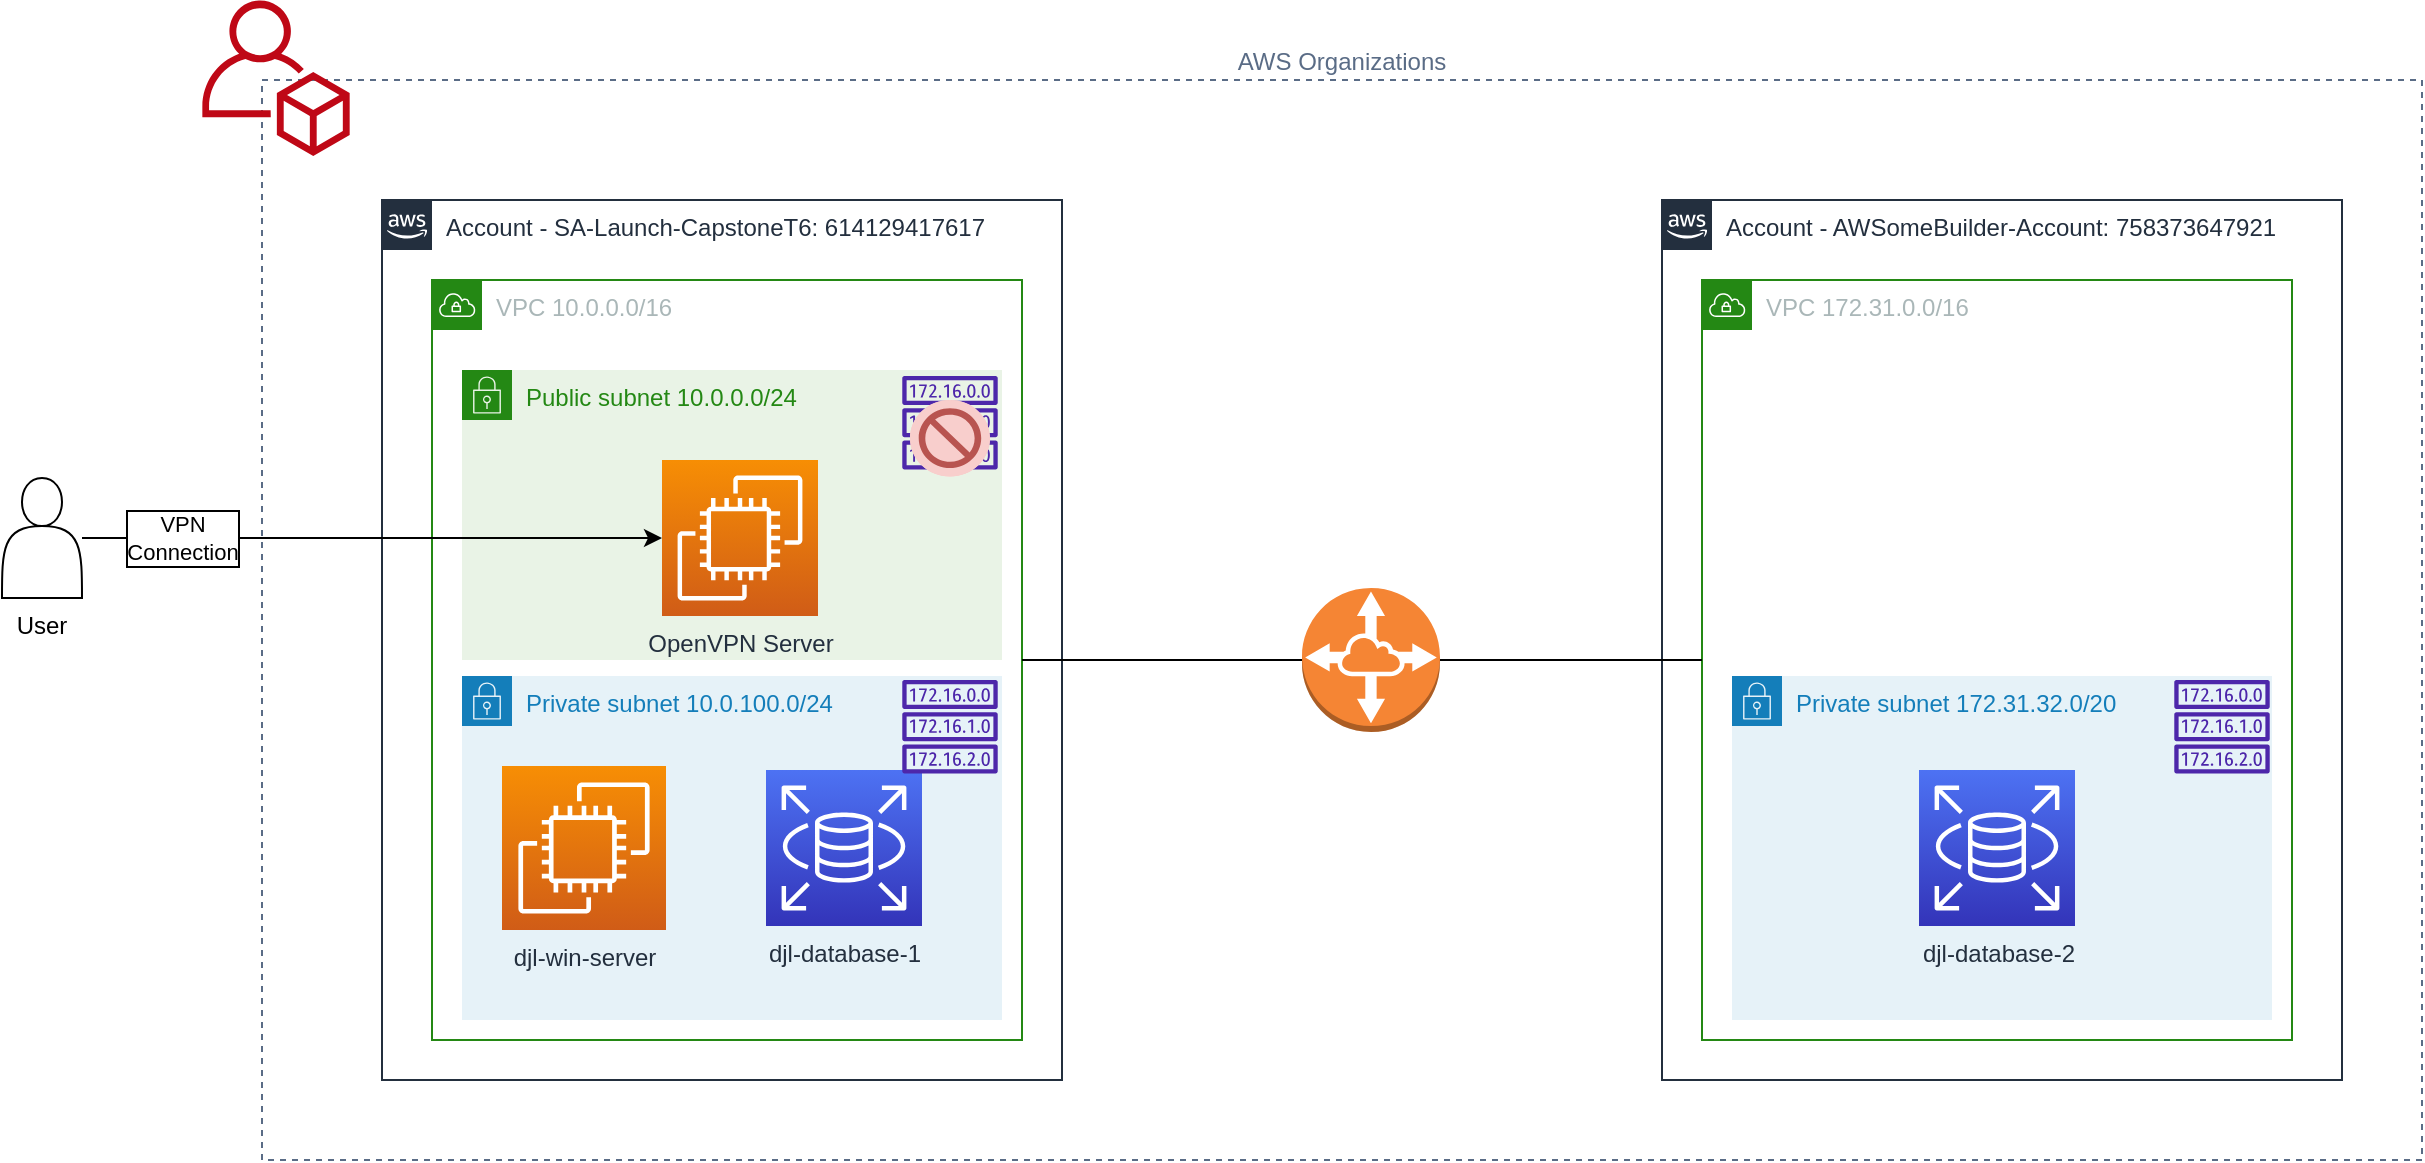 <mxfile version="15.8.4" type="device"><diagram id="HoGg-M0mrQPxQ2xP0lUq" name="Page-1"><mxGraphModel dx="1180" dy="693" grid="1" gridSize="10" guides="1" tooltips="1" connect="1" arrows="1" fold="1" page="1" pageScale="1" pageWidth="1100" pageHeight="850" math="0" shadow="0"><root><mxCell id="0"/><mxCell id="1" value="Default Setup" style="" parent="0"/><mxCell id="Q4yhwz1yyl8pQhlgPU-p-17" value="AWS Organizations" style="fillColor=none;strokeColor=#5A6C86;dashed=1;verticalAlign=bottom;fontStyle=0;fontColor=#5A6C86;labelPosition=center;verticalLabelPosition=top;align=center;" vertex="1" parent="1"><mxGeometry x="220" y="90" width="1080" height="540" as="geometry"/></mxCell><mxCell id="Q4yhwz1yyl8pQhlgPU-p-15" value="Account - AWSomeBuilder-Account: 758373647921" style="points=[[0,0],[0.25,0],[0.5,0],[0.75,0],[1,0],[1,0.25],[1,0.5],[1,0.75],[1,1],[0.75,1],[0.5,1],[0.25,1],[0,1],[0,0.75],[0,0.5],[0,0.25]];outlineConnect=0;gradientColor=none;html=1;whiteSpace=wrap;fontSize=12;fontStyle=0;shape=mxgraph.aws4.group;grIcon=mxgraph.aws4.group_aws_cloud_alt;strokeColor=#232F3E;fillColor=none;verticalAlign=top;align=left;spacingLeft=30;fontColor=#232F3E;dashed=0;" vertex="1" parent="1"><mxGeometry x="920" y="150" width="340" height="440" as="geometry"/></mxCell><mxCell id="Q4yhwz1yyl8pQhlgPU-p-14" value="Account - SA-Launch-CapstoneT6: 614129417617" style="points=[[0,0],[0.25,0],[0.5,0],[0.75,0],[1,0],[1,0.25],[1,0.5],[1,0.75],[1,1],[0.75,1],[0.5,1],[0.25,1],[0,1],[0,0.75],[0,0.5],[0,0.25]];outlineConnect=0;gradientColor=none;html=1;whiteSpace=wrap;fontSize=12;fontStyle=0;shape=mxgraph.aws4.group;grIcon=mxgraph.aws4.group_aws_cloud_alt;strokeColor=#232F3E;fillColor=none;verticalAlign=top;align=left;spacingLeft=30;fontColor=#232F3E;dashed=0;" vertex="1" parent="1"><mxGeometry x="280" y="150" width="340" height="440" as="geometry"/></mxCell><mxCell id="Q4yhwz1yyl8pQhlgPU-p-3" value="VPC 10.0.0.0/16" style="points=[[0,0],[0.25,0],[0.5,0],[0.75,0],[1,0],[1,0.25],[1,0.5],[1,0.75],[1,1],[0.75,1],[0.5,1],[0.25,1],[0,1],[0,0.75],[0,0.5],[0,0.25]];outlineConnect=0;gradientColor=none;html=1;whiteSpace=wrap;fontSize=12;fontStyle=0;shape=mxgraph.aws4.group;grIcon=mxgraph.aws4.group_vpc;strokeColor=#248814;fillColor=none;verticalAlign=top;align=left;spacingLeft=30;fontColor=#AAB7B8;dashed=0;" vertex="1" parent="1"><mxGeometry x="305" y="190" width="295" height="380" as="geometry"/></mxCell><mxCell id="Q4yhwz1yyl8pQhlgPU-p-5" value="Private subnet 10.0.100.0/24" style="points=[[0,0],[0.25,0],[0.5,0],[0.75,0],[1,0],[1,0.25],[1,0.5],[1,0.75],[1,1],[0.75,1],[0.5,1],[0.25,1],[0,1],[0,0.75],[0,0.5],[0,0.25]];outlineConnect=0;gradientColor=none;html=1;whiteSpace=wrap;fontSize=12;fontStyle=0;shape=mxgraph.aws4.group;grIcon=mxgraph.aws4.group_security_group;grStroke=0;strokeColor=#147EBA;fillColor=#E6F2F8;verticalAlign=top;align=left;spacingLeft=30;fontColor=#147EBA;dashed=0;" vertex="1" parent="1"><mxGeometry x="320" y="388" width="270" height="172" as="geometry"/></mxCell><mxCell id="Q4yhwz1yyl8pQhlgPU-p-6" value="Public subnet 10.0.0.0/24" style="points=[[0,0],[0.25,0],[0.5,0],[0.75,0],[1,0],[1,0.25],[1,0.5],[1,0.75],[1,1],[0.75,1],[0.5,1],[0.25,1],[0,1],[0,0.75],[0,0.5],[0,0.25]];outlineConnect=0;gradientColor=none;html=1;whiteSpace=wrap;fontSize=12;fontStyle=0;shape=mxgraph.aws4.group;grIcon=mxgraph.aws4.group_security_group;grStroke=0;strokeColor=#248814;fillColor=#E9F3E6;verticalAlign=top;align=left;spacingLeft=30;fontColor=#248814;dashed=0;" vertex="1" parent="1"><mxGeometry x="320" y="235" width="270" height="145" as="geometry"/></mxCell><mxCell id="Q4yhwz1yyl8pQhlgPU-p-12" style="edgeStyle=orthogonalEdgeStyle;rounded=0;orthogonalLoop=1;jettySize=auto;html=1;entryX=0;entryY=0.5;entryDx=0;entryDy=0;entryPerimeter=0;labelBorderColor=#333333;" edge="1" parent="1" source="Q4yhwz1yyl8pQhlgPU-p-1" target="Q4yhwz1yyl8pQhlgPU-p-11"><mxGeometry relative="1" as="geometry"/></mxCell><mxCell id="Q4yhwz1yyl8pQhlgPU-p-13" value="VPN&lt;br&gt;Connection" style="edgeLabel;html=1;align=center;verticalAlign=middle;resizable=0;points=[];labelBorderColor=default;" vertex="1" connectable="0" parent="Q4yhwz1yyl8pQhlgPU-p-12"><mxGeometry x="-0.269" relative="1" as="geometry"><mxPoint x="-56" as="offset"/></mxGeometry></mxCell><mxCell id="Q4yhwz1yyl8pQhlgPU-p-1" value="User" style="shape=actor;whiteSpace=wrap;html=1;labelPosition=center;verticalLabelPosition=bottom;align=center;verticalAlign=top;" vertex="1" parent="1"><mxGeometry x="90" y="289" width="40" height="60" as="geometry"/></mxCell><mxCell id="Q4yhwz1yyl8pQhlgPU-p-2" value="" style="sketch=0;outlineConnect=0;fontColor=#232F3E;gradientColor=none;fillColor=#BF0816;strokeColor=none;dashed=0;verticalLabelPosition=bottom;verticalAlign=top;align=center;html=1;fontSize=12;fontStyle=0;aspect=fixed;pointerEvents=1;shape=mxgraph.aws4.organizations_account;" vertex="1" parent="1"><mxGeometry x="190" y="50" width="74" height="78" as="geometry"/></mxCell><mxCell id="Q4yhwz1yyl8pQhlgPU-p-7" value="VPC 172.31.0.0/16" style="points=[[0,0],[0.25,0],[0.5,0],[0.75,0],[1,0],[1,0.25],[1,0.5],[1,0.75],[1,1],[0.75,1],[0.5,1],[0.25,1],[0,1],[0,0.75],[0,0.5],[0,0.25]];outlineConnect=0;gradientColor=none;html=1;whiteSpace=wrap;fontSize=12;fontStyle=0;shape=mxgraph.aws4.group;grIcon=mxgraph.aws4.group_vpc;strokeColor=#248814;fillColor=none;verticalAlign=top;align=left;spacingLeft=30;fontColor=#AAB7B8;dashed=0;" vertex="1" parent="1"><mxGeometry x="940" y="190" width="295" height="380" as="geometry"/></mxCell><mxCell id="Q4yhwz1yyl8pQhlgPU-p-8" value="Private subnet 172.31.32.0/20" style="points=[[0,0],[0.25,0],[0.5,0],[0.75,0],[1,0],[1,0.25],[1,0.5],[1,0.75],[1,1],[0.75,1],[0.5,1],[0.25,1],[0,1],[0,0.75],[0,0.5],[0,0.25]];outlineConnect=0;gradientColor=none;html=1;whiteSpace=wrap;fontSize=12;fontStyle=0;shape=mxgraph.aws4.group;grIcon=mxgraph.aws4.group_security_group;grStroke=0;strokeColor=#147EBA;fillColor=#E6F2F8;verticalAlign=top;align=left;spacingLeft=30;fontColor=#147EBA;dashed=0;" vertex="1" parent="1"><mxGeometry x="955" y="388" width="270" height="172" as="geometry"/></mxCell><mxCell id="Q4yhwz1yyl8pQhlgPU-p-11" value="OpenVPN Server" style="sketch=0;points=[[0,0,0],[0.25,0,0],[0.5,0,0],[0.75,0,0],[1,0,0],[0,1,0],[0.25,1,0],[0.5,1,0],[0.75,1,0],[1,1,0],[0,0.25,0],[0,0.5,0],[0,0.75,0],[1,0.25,0],[1,0.5,0],[1,0.75,0]];outlineConnect=0;fontColor=#232F3E;gradientColor=#F78E04;gradientDirection=north;fillColor=#D05C17;strokeColor=#ffffff;dashed=0;verticalLabelPosition=bottom;verticalAlign=top;align=center;html=1;fontSize=12;fontStyle=0;aspect=fixed;shape=mxgraph.aws4.resourceIcon;resIcon=mxgraph.aws4.ec2;" vertex="1" parent="1"><mxGeometry x="420" y="280" width="78" height="78" as="geometry"/></mxCell><mxCell id="Q4yhwz1yyl8pQhlgPU-p-18" value="djl-win-server" style="sketch=0;points=[[0,0,0],[0.25,0,0],[0.5,0,0],[0.75,0,0],[1,0,0],[0,1,0],[0.25,1,0],[0.5,1,0],[0.75,1,0],[1,1,0],[0,0.25,0],[0,0.5,0],[0,0.75,0],[1,0.25,0],[1,0.5,0],[1,0.75,0]];outlineConnect=0;fontColor=#232F3E;gradientColor=#F78E04;gradientDirection=north;fillColor=#D05C17;strokeColor=#ffffff;dashed=0;verticalLabelPosition=bottom;verticalAlign=top;align=center;html=1;fontSize=12;fontStyle=0;aspect=fixed;shape=mxgraph.aws4.resourceIcon;resIcon=mxgraph.aws4.ec2;" vertex="1" parent="1"><mxGeometry x="340" y="433" width="82" height="82" as="geometry"/></mxCell><mxCell id="Q4yhwz1yyl8pQhlgPU-p-19" value="djl-database-1" style="sketch=0;points=[[0,0,0],[0.25,0,0],[0.5,0,0],[0.75,0,0],[1,0,0],[0,1,0],[0.25,1,0],[0.5,1,0],[0.75,1,0],[1,1,0],[0,0.25,0],[0,0.5,0],[0,0.75,0],[1,0.25,0],[1,0.5,0],[1,0.75,0]];outlineConnect=0;fontColor=#232F3E;gradientColor=#4D72F3;gradientDirection=north;fillColor=#3334B9;strokeColor=#ffffff;dashed=0;verticalLabelPosition=bottom;verticalAlign=top;align=center;html=1;fontSize=12;fontStyle=0;aspect=fixed;shape=mxgraph.aws4.resourceIcon;resIcon=mxgraph.aws4.rds;" vertex="1" parent="1"><mxGeometry x="472" y="435" width="78" height="78" as="geometry"/></mxCell><mxCell id="Q4yhwz1yyl8pQhlgPU-p-20" value="djl-database-2" style="sketch=0;points=[[0,0,0],[0.25,0,0],[0.5,0,0],[0.75,0,0],[1,0,0],[0,1,0],[0.25,1,0],[0.5,1,0],[0.75,1,0],[1,1,0],[0,0.25,0],[0,0.5,0],[0,0.75,0],[1,0.25,0],[1,0.5,0],[1,0.75,0]];outlineConnect=0;fontColor=#232F3E;gradientColor=#4D72F3;gradientDirection=north;fillColor=#3334B9;strokeColor=#ffffff;dashed=0;verticalLabelPosition=bottom;verticalAlign=top;align=center;html=1;fontSize=12;fontStyle=0;aspect=fixed;shape=mxgraph.aws4.resourceIcon;resIcon=mxgraph.aws4.rds;" vertex="1" parent="1"><mxGeometry x="1048.5" y="435" width="78" height="78" as="geometry"/></mxCell><mxCell id="Q4yhwz1yyl8pQhlgPU-p-24" value="VPC Peering" style="" parent="0"/><mxCell id="Q4yhwz1yyl8pQhlgPU-p-25" style="edgeStyle=orthogonalEdgeStyle;rounded=0;orthogonalLoop=1;jettySize=auto;html=1;exitX=1;exitY=0.5;exitDx=0;exitDy=0;exitPerimeter=0;endArrow=none;endFill=0;entryX=0;entryY=0.5;entryDx=0;entryDy=0;" edge="1" parent="Q4yhwz1yyl8pQhlgPU-p-24" source="Q4yhwz1yyl8pQhlgPU-p-23" target="Q4yhwz1yyl8pQhlgPU-p-7"><mxGeometry relative="1" as="geometry"/></mxCell><mxCell id="Q4yhwz1yyl8pQhlgPU-p-26" style="edgeStyle=orthogonalEdgeStyle;rounded=0;orthogonalLoop=1;jettySize=auto;html=1;exitX=0;exitY=0.5;exitDx=0;exitDy=0;exitPerimeter=0;endArrow=none;endFill=0;" edge="1" parent="Q4yhwz1yyl8pQhlgPU-p-24" source="Q4yhwz1yyl8pQhlgPU-p-23" target="Q4yhwz1yyl8pQhlgPU-p-3"><mxGeometry relative="1" as="geometry"/></mxCell><mxCell id="Q4yhwz1yyl8pQhlgPU-p-23" value="" style="outlineConnect=0;dashed=0;verticalLabelPosition=bottom;verticalAlign=top;align=center;html=1;shape=mxgraph.aws3.vpc_peering;fillColor=#F58534;gradientColor=none;" vertex="1" parent="Q4yhwz1yyl8pQhlgPU-p-24"><mxGeometry x="740" y="344" width="69" height="72" as="geometry"/></mxCell><mxCell id="Q4yhwz1yyl8pQhlgPU-p-30" value="Route Tables - Private" style="" parent="0"/><mxCell id="Q4yhwz1yyl8pQhlgPU-p-29" value="" style="sketch=0;outlineConnect=0;fontColor=#232F3E;gradientColor=none;fillColor=#4D27AA;strokeColor=none;dashed=0;verticalLabelPosition=bottom;verticalAlign=top;align=center;html=1;fontSize=12;fontStyle=0;aspect=fixed;pointerEvents=1;shape=mxgraph.aws4.route_table;" vertex="1" parent="Q4yhwz1yyl8pQhlgPU-p-30"><mxGeometry x="1176" y="390" width="48" height="46.77" as="geometry"/></mxCell><mxCell id="Q4yhwz1yyl8pQhlgPU-p-27" value="" style="sketch=0;outlineConnect=0;fontColor=#232F3E;gradientColor=none;fillColor=#4D27AA;strokeColor=none;dashed=0;verticalLabelPosition=bottom;verticalAlign=top;align=center;html=1;fontSize=12;fontStyle=0;aspect=fixed;pointerEvents=1;shape=mxgraph.aws4.route_table;" vertex="1" parent="Q4yhwz1yyl8pQhlgPU-p-30"><mxGeometry x="540" y="390" width="48" height="46.77" as="geometry"/></mxCell><mxCell id="Q4yhwz1yyl8pQhlgPU-p-31" value="Route Tables - Public" style="" parent="0"/><mxCell id="Q4yhwz1yyl8pQhlgPU-p-28" value="" style="sketch=0;outlineConnect=0;fontColor=#232F3E;gradientColor=none;fillColor=#4D27AA;strokeColor=none;dashed=0;verticalLabelPosition=bottom;verticalAlign=top;align=center;html=1;fontSize=12;fontStyle=0;aspect=fixed;pointerEvents=1;shape=mxgraph.aws4.route_table;" vertex="1" parent="Q4yhwz1yyl8pQhlgPU-p-31"><mxGeometry x="540" y="238" width="48" height="46.77" as="geometry"/></mxCell><mxCell id="Q4yhwz1yyl8pQhlgPU-p-42" value="Route Tables - Public Block" parent="0"/><mxCell id="Q4yhwz1yyl8pQhlgPU-p-41" value="" style="fillColor=#f8cecc;verticalLabelPosition=bottom;sketch=0;html=1;strokeColor=#b85450;verticalAlign=top;align=center;points=[[0.145,0.145,0],[0.5,0,0],[0.855,0.145,0],[1,0.5,0],[0.855,0.855,0],[0.5,1,0],[0.145,0.855,0],[0,0.5,0]];pointerEvents=1;shape=mxgraph.cisco_safe.compositeIcon;bgIcon=ellipse;resIcon=mxgraph.cisco_safe.capability.block;labelBorderColor=default;" vertex="1" parent="Q4yhwz1yyl8pQhlgPU-p-42"><mxGeometry x="544" y="250" width="40" height="38.23" as="geometry"/></mxCell><mxCell id="Q4yhwz1yyl8pQhlgPU-p-32" value="TGW" style="" parent="0" visible="0"/><mxCell id="Q4yhwz1yyl8pQhlgPU-p-39" value="Attachment 99" style="edgeStyle=none;rounded=0;orthogonalLoop=1;jettySize=auto;html=1;exitX=0.5;exitY=1;exitDx=0;exitDy=0;exitPerimeter=0;entryX=0.5;entryY=0;entryDx=0;entryDy=0;labelBorderColor=#333333;endArrow=none;endFill=0;" edge="1" parent="Q4yhwz1yyl8pQhlgPU-p-32" source="Q4yhwz1yyl8pQhlgPU-p-33" target="Q4yhwz1yyl8pQhlgPU-p-36"><mxGeometry x="-0.25" y="1" relative="1" as="geometry"><mxPoint as="offset"/></mxGeometry></mxCell><mxCell id="Q4yhwz1yyl8pQhlgPU-p-33" value="Transit Gateway" style="sketch=0;points=[[0,0,0],[0.25,0,0],[0.5,0,0],[0.75,0,0],[1,0,0],[0,1,0],[0.25,1,0],[0.5,1,0],[0.75,1,0],[1,1,0],[0,0.25,0],[0,0.5,0],[0,0.75,0],[1,0.25,0],[1,0.5,0],[1,0.75,0]];outlineConnect=0;fontColor=#232F3E;gradientColor=#945DF2;gradientDirection=north;fillColor=#5A30B5;strokeColor=#ffffff;dashed=0;verticalLabelPosition=top;verticalAlign=bottom;align=center;html=1;fontSize=12;fontStyle=0;aspect=fixed;shape=mxgraph.aws4.resourceIcon;resIcon=mxgraph.aws4.transit_gateway;labelBorderColor=none;labelPosition=center;" vertex="1" parent="Q4yhwz1yyl8pQhlgPU-p-32"><mxGeometry x="740" y="490" width="78" height="78" as="geometry"/></mxCell><mxCell id="Q4yhwz1yyl8pQhlgPU-p-34" style="edgeStyle=none;rounded=0;orthogonalLoop=1;jettySize=auto;html=1;exitX=1;exitY=0.5;exitDx=0;exitDy=0;entryX=0;entryY=0.5;entryDx=0;entryDy=0;entryPerimeter=0;labelBorderColor=#333333;endArrow=none;endFill=0;" edge="1" parent="Q4yhwz1yyl8pQhlgPU-p-32" source="Q4yhwz1yyl8pQhlgPU-p-3" target="Q4yhwz1yyl8pQhlgPU-p-33"><mxGeometry relative="1" as="geometry"/></mxCell><mxCell id="Q4yhwz1yyl8pQhlgPU-p-40" value="Attachment 1" style="edgeLabel;html=1;align=center;verticalAlign=middle;resizable=0;points=[];labelBorderColor=default;" vertex="1" connectable="0" parent="Q4yhwz1yyl8pQhlgPU-p-34"><mxGeometry x="0.122" relative="1" as="geometry"><mxPoint as="offset"/></mxGeometry></mxCell><mxCell id="Q4yhwz1yyl8pQhlgPU-p-35" value="Attachment 2" style="edgeStyle=none;rounded=0;orthogonalLoop=1;jettySize=auto;html=1;exitX=0;exitY=0.5;exitDx=0;exitDy=0;entryX=1;entryY=0.5;entryDx=0;entryDy=0;entryPerimeter=0;labelBorderColor=#333333;endArrow=none;endFill=0;" edge="1" parent="Q4yhwz1yyl8pQhlgPU-p-32" source="Q4yhwz1yyl8pQhlgPU-p-7" target="Q4yhwz1yyl8pQhlgPU-p-33"><mxGeometry relative="1" as="geometry"/></mxCell><mxCell id="Q4yhwz1yyl8pQhlgPU-p-36" value="" style="rounded=1;whiteSpace=wrap;html=1;labelBorderColor=default;" vertex="1" parent="Q4yhwz1yyl8pQhlgPU-p-32"><mxGeometry x="720" y="680" width="120" height="60" as="geometry"/></mxCell><mxCell id="Q4yhwz1yyl8pQhlgPU-p-37" value="" style="rounded=1;whiteSpace=wrap;html=1;labelBorderColor=default;" vertex="1" parent="Q4yhwz1yyl8pQhlgPU-p-32"><mxGeometry x="730" y="690" width="120" height="60" as="geometry"/></mxCell><mxCell id="Q4yhwz1yyl8pQhlgPU-p-38" value="Other VPC's" style="rounded=1;whiteSpace=wrap;html=1;labelBorderColor=default;" vertex="1" parent="Q4yhwz1yyl8pQhlgPU-p-32"><mxGeometry x="740" y="700" width="120" height="60" as="geometry"/></mxCell><mxCell id="Q4yhwz1yyl8pQhlgPU-p-49" value="Security Groups" parent="0" visible="0"/><mxCell id="Q4yhwz1yyl8pQhlgPU-p-45" value="SG3&lt;br&gt;Allow: SG1 &amp;amp; SG2" style="fontStyle=0;verticalAlign=top;align=center;spacingTop=-2;fillColor=none;rounded=0;whiteSpace=wrap;html=1;strokeColor=#FF0000;strokeWidth=2;dashed=1;container=1;collapsible=0;expand=0;recursiveResize=0;labelBorderColor=default;" vertex="1" parent="Q4yhwz1yyl8pQhlgPU-p-49"><mxGeometry x="1020" y="410" width="140" height="130" as="geometry"/></mxCell><mxCell id="Q4yhwz1yyl8pQhlgPU-p-44" value="SG1" style="fontStyle=0;verticalAlign=top;align=center;spacingTop=-2;fillColor=none;rounded=0;whiteSpace=wrap;html=1;strokeColor=#FF0000;strokeWidth=2;dashed=1;container=1;collapsible=0;expand=0;recursiveResize=0;labelBorderColor=default;" vertex="1" parent="Q4yhwz1yyl8pQhlgPU-p-49"><mxGeometry x="390" y="260" width="140" height="130" as="geometry"/></mxCell><mxCell id="Q4yhwz1yyl8pQhlgPU-p-43" value="SG2" style="fontStyle=0;verticalAlign=top;align=center;spacingTop=-2;fillColor=none;rounded=0;whiteSpace=wrap;html=1;strokeColor=#FF0000;strokeWidth=2;dashed=1;container=1;collapsible=0;expand=0;recursiveResize=0;labelBorderColor=default;" vertex="1" parent="Q4yhwz1yyl8pQhlgPU-p-49"><mxGeometry x="310" y="409" width="140" height="130" as="geometry"/></mxCell></root></mxGraphModel></diagram></mxfile>